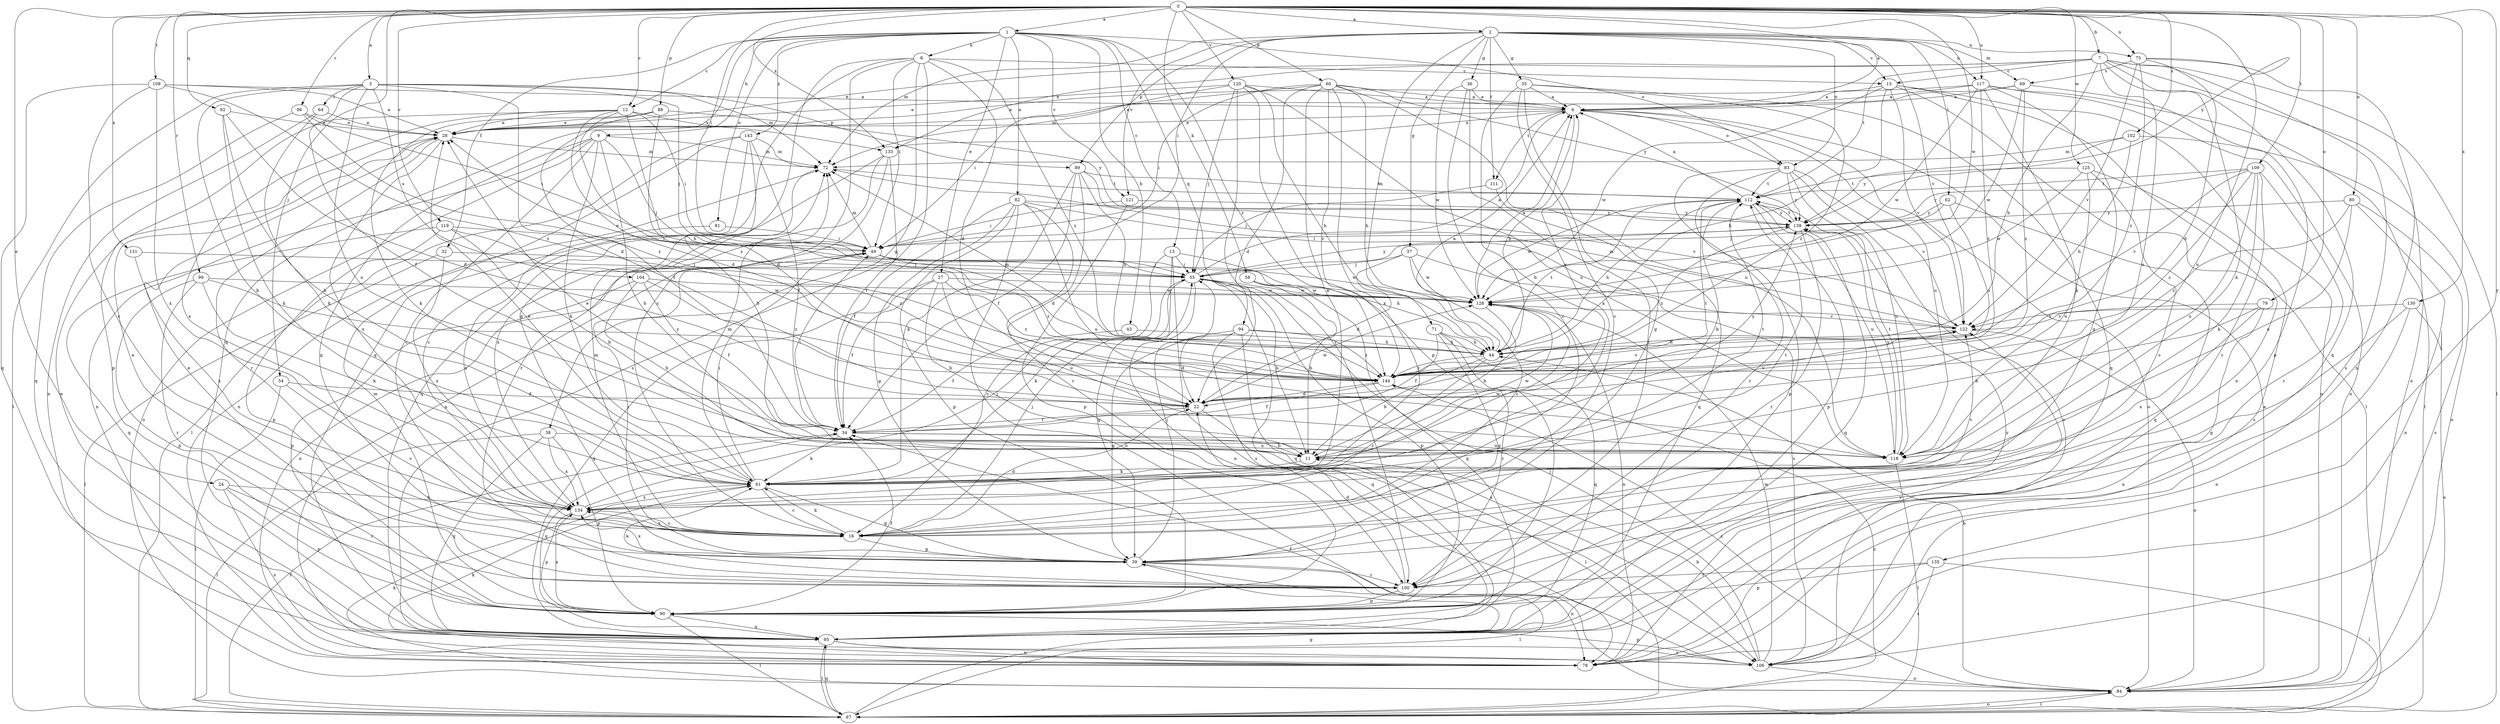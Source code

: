 strict digraph  {
0;
1;
2;
3;
6;
7;
8;
9;
11;
12;
13;
15;
16;
22;
24;
27;
28;
32;
34;
35;
36;
37;
38;
39;
43;
44;
49;
54;
55;
58;
60;
61;
62;
64;
67;
69;
71;
72;
75;
78;
79;
80;
81;
82;
83;
84;
88;
89;
90;
92;
94;
95;
96;
99;
100;
102;
104;
106;
108;
109;
111;
112;
117;
118;
119;
120;
121;
122;
125;
128;
130;
131;
133;
134;
135;
139;
143;
144;
0 -> 1  [label=a];
0 -> 2  [label=a];
0 -> 3  [label=a];
0 -> 6  [label=a];
0 -> 7  [label=b];
0 -> 12  [label=c];
0 -> 24  [label=e];
0 -> 49  [label=i];
0 -> 54  [label=j];
0 -> 58  [label=k];
0 -> 60  [label=k];
0 -> 75  [label=n];
0 -> 79  [label=o];
0 -> 80  [label=o];
0 -> 88  [label=p];
0 -> 92  [label=q];
0 -> 96  [label=r];
0 -> 99  [label=r];
0 -> 102  [label=s];
0 -> 108  [label=t];
0 -> 109  [label=t];
0 -> 117  [label=u];
0 -> 119  [label=v];
0 -> 120  [label=v];
0 -> 125  [label=w];
0 -> 128  [label=w];
0 -> 130  [label=x];
0 -> 131  [label=x];
0 -> 133  [label=x];
0 -> 135  [label=y];
0 -> 139  [label=y];
1 -> 8  [label=b];
1 -> 9  [label=b];
1 -> 12  [label=c];
1 -> 13  [label=c];
1 -> 27  [label=e];
1 -> 32  [label=f];
1 -> 43  [label=h];
1 -> 81  [label=o];
1 -> 82  [label=o];
1 -> 83  [label=o];
1 -> 94  [label=q];
1 -> 95  [label=q];
1 -> 121  [label=v];
1 -> 143  [label=z];
1 -> 144  [label=z];
2 -> 15  [label=c];
2 -> 35  [label=g];
2 -> 36  [label=g];
2 -> 37  [label=g];
2 -> 49  [label=i];
2 -> 62  [label=l];
2 -> 69  [label=m];
2 -> 71  [label=m];
2 -> 72  [label=m];
2 -> 75  [label=n];
2 -> 83  [label=o];
2 -> 89  [label=p];
2 -> 111  [label=t];
2 -> 117  [label=u];
2 -> 121  [label=v];
2 -> 122  [label=v];
3 -> 22  [label=d];
3 -> 34  [label=f];
3 -> 55  [label=j];
3 -> 61  [label=k];
3 -> 64  [label=l];
3 -> 67  [label=l];
3 -> 72  [label=m];
3 -> 89  [label=p];
3 -> 104  [label=s];
3 -> 118  [label=u];
6 -> 28  [label=e];
6 -> 44  [label=h];
6 -> 83  [label=o];
6 -> 84  [label=o];
6 -> 111  [label=t];
6 -> 118  [label=u];
6 -> 133  [label=x];
7 -> 15  [label=c];
7 -> 28  [label=e];
7 -> 44  [label=h];
7 -> 61  [label=k];
7 -> 67  [label=l];
7 -> 84  [label=o];
7 -> 95  [label=q];
7 -> 106  [label=s];
7 -> 112  [label=t];
7 -> 118  [label=u];
7 -> 133  [label=x];
8 -> 15  [label=c];
8 -> 16  [label=c];
8 -> 22  [label=d];
8 -> 38  [label=g];
8 -> 39  [label=g];
8 -> 49  [label=i];
8 -> 95  [label=q];
8 -> 106  [label=s];
8 -> 144  [label=z];
9 -> 11  [label=b];
9 -> 16  [label=c];
9 -> 39  [label=g];
9 -> 55  [label=j];
9 -> 61  [label=k];
9 -> 72  [label=m];
9 -> 78  [label=n];
9 -> 84  [label=o];
11 -> 61  [label=k];
11 -> 112  [label=t];
11 -> 128  [label=w];
12 -> 22  [label=d];
12 -> 28  [label=e];
12 -> 44  [label=h];
12 -> 49  [label=i];
12 -> 90  [label=p];
12 -> 133  [label=x];
12 -> 134  [label=x];
12 -> 144  [label=z];
13 -> 16  [label=c];
13 -> 44  [label=h];
13 -> 55  [label=j];
13 -> 78  [label=n];
13 -> 106  [label=s];
15 -> 6  [label=a];
15 -> 44  [label=h];
15 -> 67  [label=l];
15 -> 78  [label=n];
15 -> 84  [label=o];
15 -> 122  [label=v];
15 -> 128  [label=w];
16 -> 22  [label=d];
16 -> 39  [label=g];
16 -> 55  [label=j];
16 -> 61  [label=k];
16 -> 72  [label=m];
16 -> 134  [label=x];
22 -> 34  [label=f];
22 -> 67  [label=l];
22 -> 112  [label=t];
22 -> 122  [label=v];
22 -> 128  [label=w];
22 -> 139  [label=y];
24 -> 90  [label=p];
24 -> 100  [label=r];
24 -> 106  [label=s];
24 -> 134  [label=x];
27 -> 11  [label=b];
27 -> 34  [label=f];
27 -> 95  [label=q];
27 -> 118  [label=u];
27 -> 128  [label=w];
27 -> 144  [label=z];
28 -> 72  [label=m];
28 -> 100  [label=r];
28 -> 134  [label=x];
32 -> 55  [label=j];
32 -> 67  [label=l];
32 -> 134  [label=x];
34 -> 11  [label=b];
34 -> 49  [label=i];
34 -> 61  [label=k];
34 -> 95  [label=q];
34 -> 118  [label=u];
35 -> 6  [label=a];
35 -> 11  [label=b];
35 -> 16  [label=c];
35 -> 39  [label=g];
35 -> 95  [label=q];
35 -> 144  [label=z];
36 -> 6  [label=a];
36 -> 16  [label=c];
36 -> 100  [label=r];
36 -> 128  [label=w];
37 -> 16  [label=c];
37 -> 22  [label=d];
37 -> 55  [label=j];
37 -> 106  [label=s];
37 -> 128  [label=w];
38 -> 67  [label=l];
38 -> 90  [label=p];
38 -> 95  [label=q];
38 -> 118  [label=u];
38 -> 134  [label=x];
39 -> 28  [label=e];
39 -> 49  [label=i];
39 -> 55  [label=j];
39 -> 67  [label=l];
39 -> 78  [label=n];
39 -> 100  [label=r];
39 -> 134  [label=x];
43 -> 34  [label=f];
43 -> 44  [label=h];
44 -> 6  [label=a];
44 -> 11  [label=b];
44 -> 16  [label=c];
44 -> 72  [label=m];
44 -> 112  [label=t];
44 -> 144  [label=z];
49 -> 55  [label=j];
49 -> 72  [label=m];
49 -> 78  [label=n];
49 -> 128  [label=w];
49 -> 144  [label=z];
54 -> 16  [label=c];
54 -> 22  [label=d];
54 -> 67  [label=l];
55 -> 6  [label=a];
55 -> 11  [label=b];
55 -> 39  [label=g];
55 -> 61  [label=k];
55 -> 90  [label=p];
55 -> 95  [label=q];
55 -> 128  [label=w];
55 -> 139  [label=y];
58 -> 11  [label=b];
58 -> 95  [label=q];
58 -> 128  [label=w];
60 -> 6  [label=a];
60 -> 22  [label=d];
60 -> 44  [label=h];
60 -> 49  [label=i];
60 -> 61  [label=k];
60 -> 72  [label=m];
60 -> 118  [label=u];
60 -> 134  [label=x];
60 -> 139  [label=y];
60 -> 144  [label=z];
61 -> 6  [label=a];
61 -> 16  [label=c];
61 -> 28  [label=e];
61 -> 39  [label=g];
61 -> 49  [label=i];
61 -> 72  [label=m];
61 -> 128  [label=w];
61 -> 134  [label=x];
62 -> 55  [label=j];
62 -> 95  [label=q];
62 -> 139  [label=y];
62 -> 144  [label=z];
64 -> 28  [label=e];
64 -> 61  [label=k];
64 -> 78  [label=n];
67 -> 34  [label=f];
67 -> 39  [label=g];
67 -> 84  [label=o];
67 -> 95  [label=q];
67 -> 144  [label=z];
69 -> 6  [label=a];
69 -> 28  [label=e];
69 -> 90  [label=p];
69 -> 128  [label=w];
69 -> 144  [label=z];
71 -> 34  [label=f];
71 -> 39  [label=g];
71 -> 44  [label=h];
71 -> 95  [label=q];
71 -> 100  [label=r];
72 -> 112  [label=t];
72 -> 134  [label=x];
75 -> 22  [label=d];
75 -> 78  [label=n];
75 -> 118  [label=u];
75 -> 122  [label=v];
75 -> 144  [label=z];
75 -> 69  [label=s];
78 -> 61  [label=k];
78 -> 122  [label=v];
79 -> 11  [label=b];
79 -> 78  [label=n];
79 -> 122  [label=v];
79 -> 134  [label=x];
80 -> 78  [label=n];
80 -> 106  [label=s];
80 -> 118  [label=u];
80 -> 139  [label=y];
80 -> 144  [label=z];
81 -> 49  [label=i];
81 -> 134  [label=x];
82 -> 22  [label=d];
82 -> 34  [label=f];
82 -> 39  [label=g];
82 -> 84  [label=o];
82 -> 90  [label=p];
82 -> 118  [label=u];
82 -> 122  [label=v];
82 -> 139  [label=y];
83 -> 90  [label=p];
83 -> 100  [label=r];
83 -> 106  [label=s];
83 -> 112  [label=t];
83 -> 118  [label=u];
83 -> 122  [label=v];
83 -> 139  [label=y];
84 -> 6  [label=a];
84 -> 44  [label=h];
84 -> 61  [label=k];
84 -> 67  [label=l];
84 -> 144  [label=z];
88 -> 22  [label=d];
88 -> 28  [label=e];
88 -> 34  [label=f];
88 -> 61  [label=k];
88 -> 139  [label=y];
89 -> 34  [label=f];
89 -> 44  [label=h];
89 -> 61  [label=k];
89 -> 100  [label=r];
89 -> 112  [label=t];
89 -> 122  [label=v];
90 -> 34  [label=f];
90 -> 67  [label=l];
90 -> 72  [label=m];
90 -> 95  [label=q];
90 -> 134  [label=x];
92 -> 11  [label=b];
92 -> 22  [label=d];
92 -> 28  [label=e];
92 -> 61  [label=k];
94 -> 22  [label=d];
94 -> 39  [label=g];
94 -> 44  [label=h];
94 -> 95  [label=q];
94 -> 106  [label=s];
94 -> 144  [label=z];
95 -> 28  [label=e];
95 -> 67  [label=l];
95 -> 78  [label=n];
95 -> 106  [label=s];
95 -> 139  [label=y];
96 -> 28  [label=e];
96 -> 49  [label=i];
96 -> 95  [label=q];
96 -> 144  [label=z];
99 -> 61  [label=k];
99 -> 90  [label=p];
99 -> 100  [label=r];
99 -> 128  [label=w];
99 -> 144  [label=z];
100 -> 22  [label=d];
100 -> 28  [label=e];
100 -> 61  [label=k];
100 -> 90  [label=p];
102 -> 44  [label=h];
102 -> 72  [label=m];
102 -> 84  [label=o];
102 -> 139  [label=y];
104 -> 11  [label=b];
104 -> 34  [label=f];
104 -> 90  [label=p];
104 -> 128  [label=w];
104 -> 144  [label=z];
106 -> 11  [label=b];
106 -> 34  [label=f];
106 -> 55  [label=j];
106 -> 84  [label=o];
106 -> 90  [label=p];
106 -> 128  [label=w];
108 -> 6  [label=a];
108 -> 16  [label=c];
108 -> 28  [label=e];
108 -> 95  [label=q];
108 -> 134  [label=x];
108 -> 144  [label=z];
109 -> 16  [label=c];
109 -> 61  [label=k];
109 -> 100  [label=r];
109 -> 112  [label=t];
109 -> 118  [label=u];
109 -> 122  [label=v];
109 -> 139  [label=y];
109 -> 144  [label=z];
111 -> 55  [label=j];
111 -> 95  [label=q];
112 -> 6  [label=a];
112 -> 11  [label=b];
112 -> 44  [label=h];
112 -> 90  [label=p];
112 -> 118  [label=u];
112 -> 128  [label=w];
112 -> 139  [label=y];
117 -> 6  [label=a];
117 -> 28  [label=e];
117 -> 39  [label=g];
117 -> 61  [label=k];
117 -> 67  [label=l];
117 -> 84  [label=o];
117 -> 128  [label=w];
117 -> 144  [label=z];
118 -> 28  [label=e];
118 -> 67  [label=l];
118 -> 112  [label=t];
118 -> 139  [label=y];
119 -> 11  [label=b];
119 -> 49  [label=i];
119 -> 90  [label=p];
119 -> 95  [label=q];
119 -> 144  [label=z];
120 -> 6  [label=a];
120 -> 28  [label=e];
120 -> 44  [label=h];
120 -> 49  [label=i];
120 -> 55  [label=j];
120 -> 90  [label=p];
120 -> 100  [label=r];
120 -> 118  [label=u];
121 -> 49  [label=i];
121 -> 90  [label=p];
121 -> 139  [label=y];
122 -> 44  [label=h];
122 -> 72  [label=m];
122 -> 84  [label=o];
125 -> 16  [label=c];
125 -> 106  [label=s];
125 -> 112  [label=t];
125 -> 118  [label=u];
125 -> 128  [label=w];
128 -> 6  [label=a];
128 -> 11  [label=b];
128 -> 28  [label=e];
128 -> 78  [label=n];
128 -> 122  [label=v];
130 -> 39  [label=g];
130 -> 78  [label=n];
130 -> 84  [label=o];
130 -> 122  [label=v];
131 -> 55  [label=j];
131 -> 134  [label=x];
133 -> 34  [label=f];
133 -> 78  [label=n];
133 -> 95  [label=q];
133 -> 100  [label=r];
134 -> 16  [label=c];
134 -> 55  [label=j];
134 -> 90  [label=p];
134 -> 112  [label=t];
134 -> 122  [label=v];
135 -> 67  [label=l];
135 -> 90  [label=p];
135 -> 100  [label=r];
135 -> 106  [label=s];
139 -> 49  [label=i];
139 -> 95  [label=q];
139 -> 100  [label=r];
139 -> 112  [label=t];
139 -> 144  [label=z];
143 -> 11  [label=b];
143 -> 16  [label=c];
143 -> 34  [label=f];
143 -> 67  [label=l];
143 -> 72  [label=m];
143 -> 78  [label=n];
144 -> 22  [label=d];
144 -> 34  [label=f];
144 -> 122  [label=v];
}
